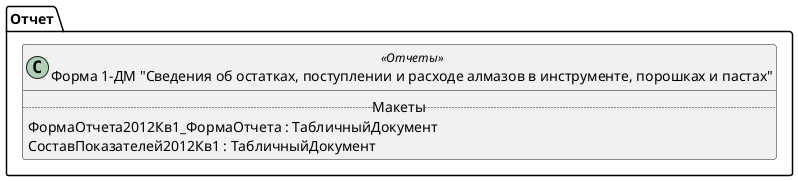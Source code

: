 ﻿@startuml РегламентированныйОтчетСтатистикаФорма1ДМ
'!include templates.wsd
'..\include templates.wsd
class Отчет.РегламентированныйОтчетСтатистикаФорма1ДМ as "Форма 1-ДМ "Сведения об остатках, поступлении и расходе алмазов в инструменте, порошках и пастах"" <<Отчеты>>
{
..Макеты..
ФормаОтчета2012Кв1_ФормаОтчета : ТабличныйДокумент
СоставПоказателей2012Кв1 : ТабличныйДокумент
}
@enduml
